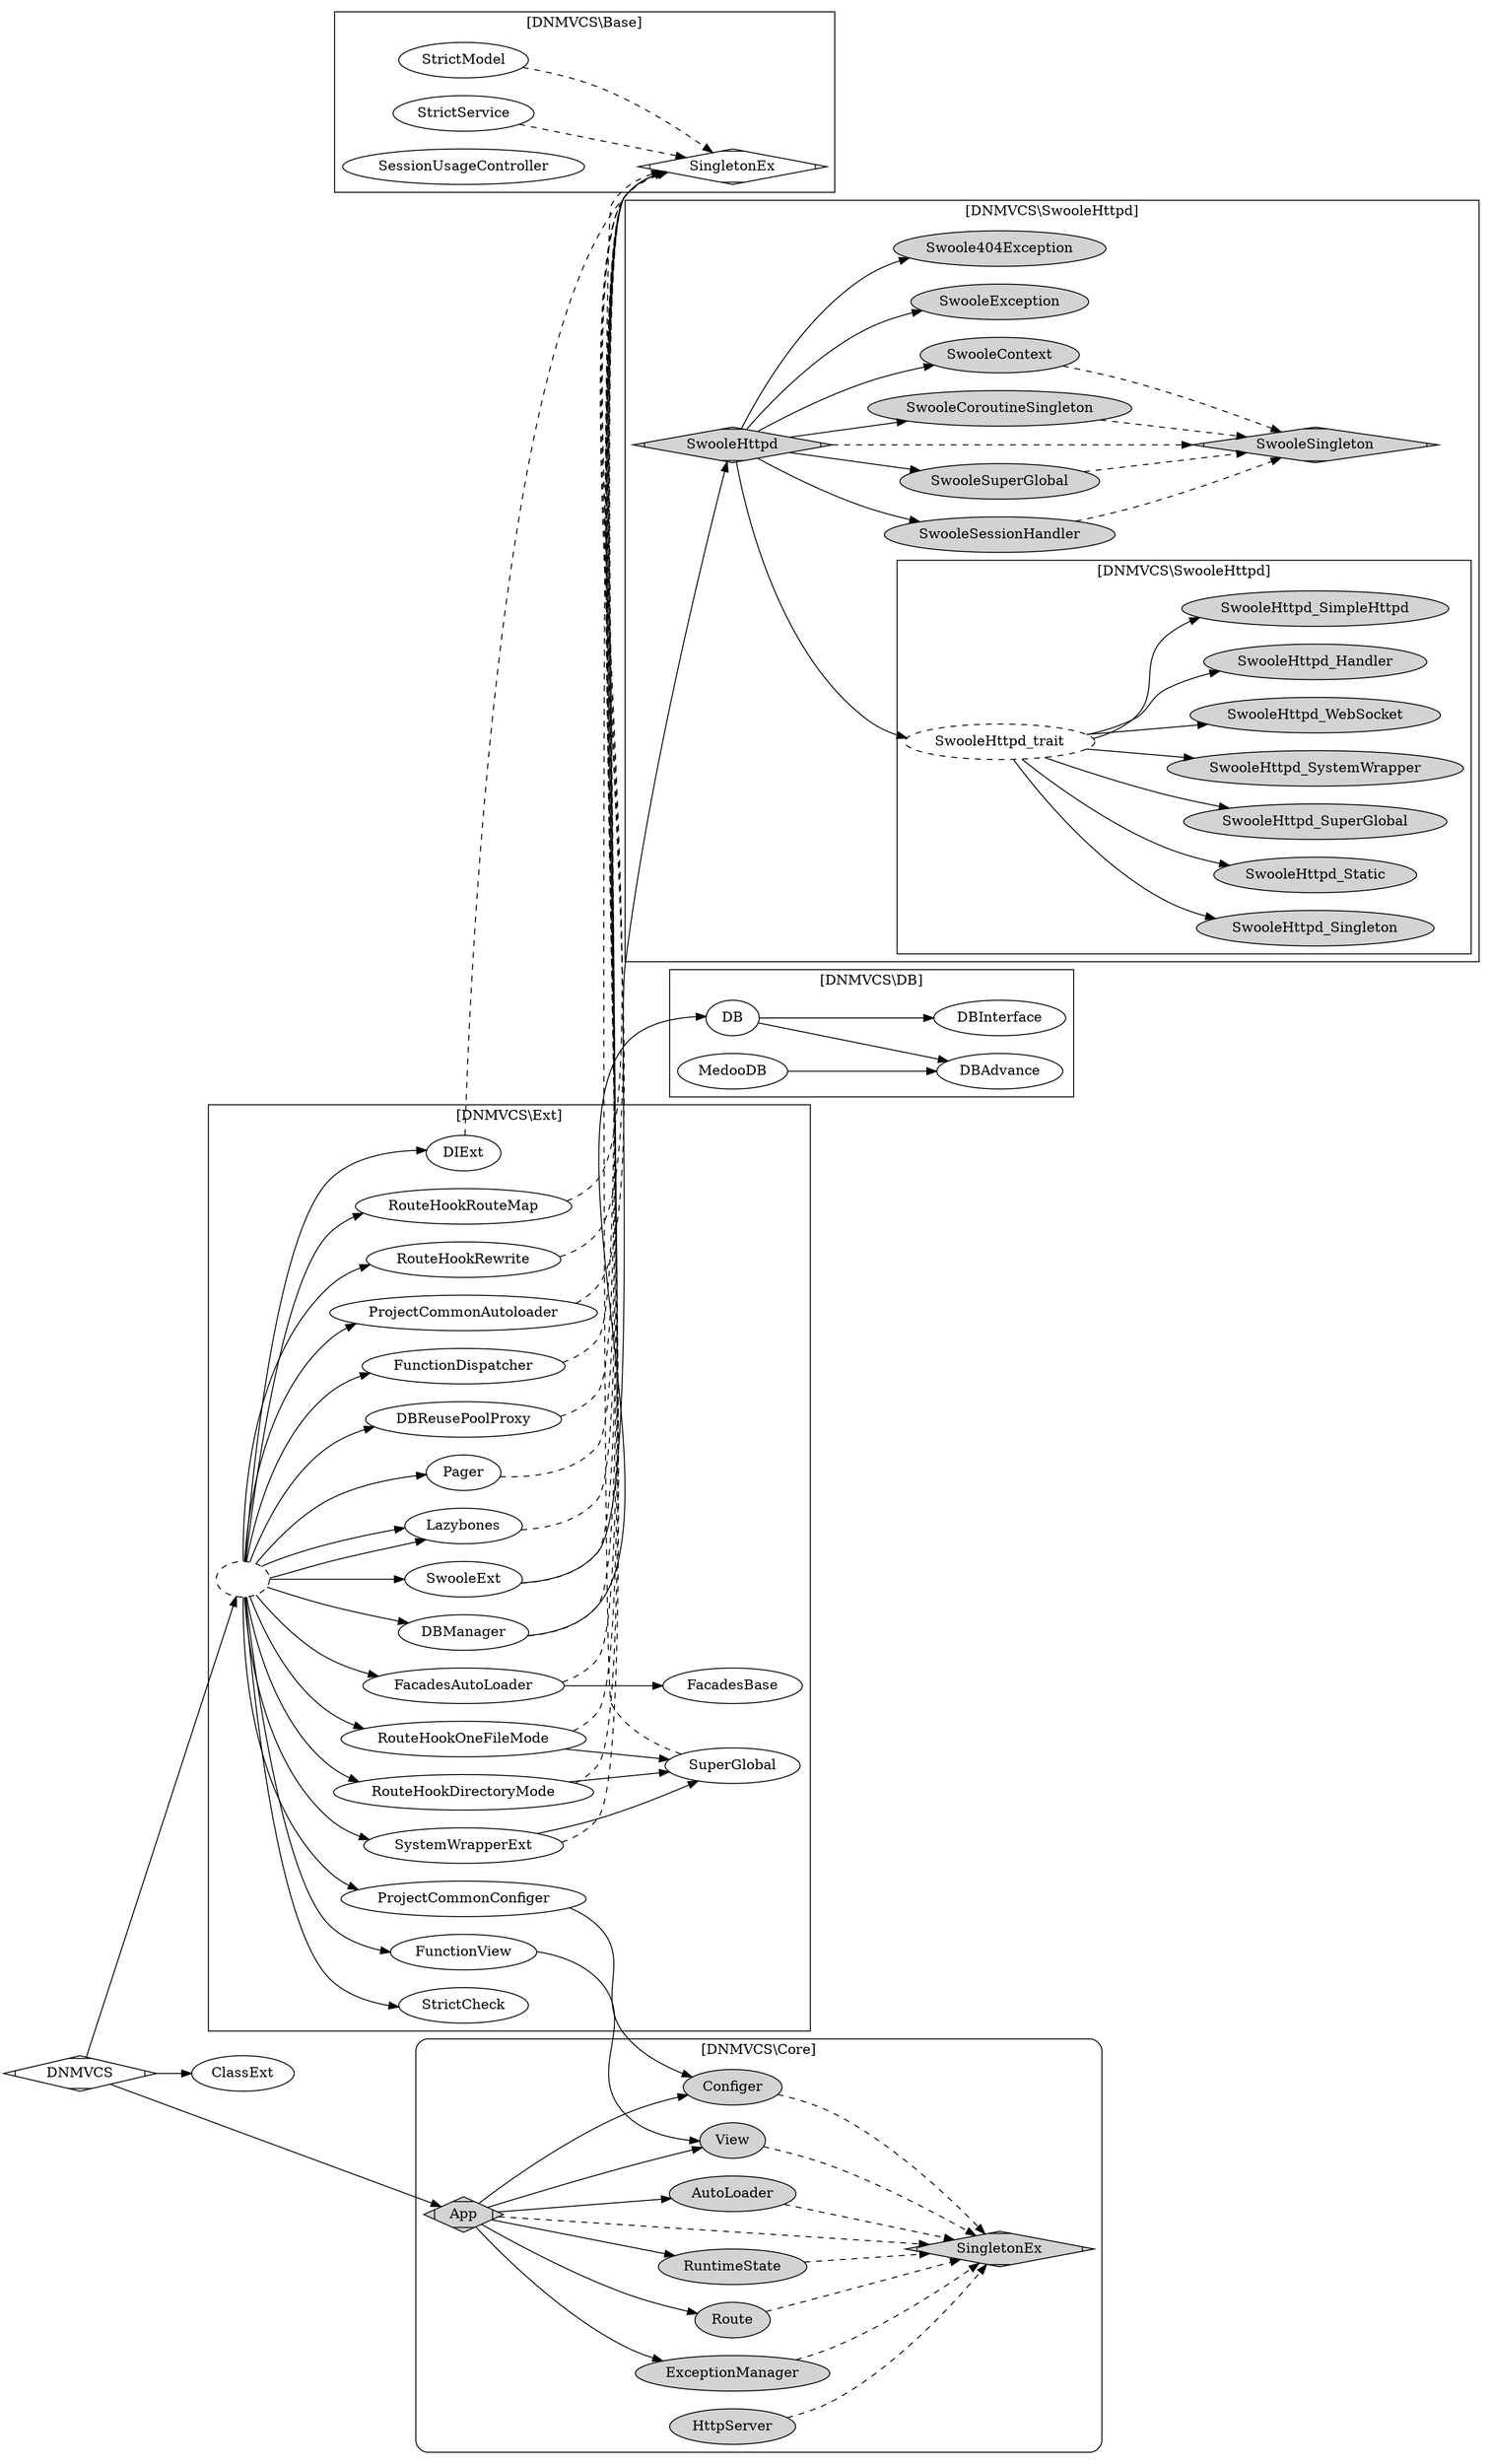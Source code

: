 digraph G{
/* This is a graphviz file */
graph [rankdir = "LR"];



SingletonEx;

subgraph cluster_Base {
    label = "[DNMVCS\\Base]";
StrictModel -> SingletonEx [style="dashed"]; 
StrictService -> SingletonEx [style="dashed"]; 
SessionUsageController;
}
subgraph cluster_SwooleHttpd {
    node [style=filled];
    label = "[DNMVCS\\SwooleHttpd]";

subgraph cluster_SwooleHttpd_trait {

SwooleHttpd_trait [style="dashed"];
SwooleHttpd_trait -> SwooleHttpd_SimpleHttpd;
SwooleHttpd_trait -> SwooleHttpd_Singleton;
SwooleHttpd_trait -> SwooleHttpd_Static;
SwooleHttpd_trait -> SwooleHttpd_SuperGlobal;
SwooleHttpd_trait -> SwooleHttpd_SystemWrapper;
SwooleHttpd_trait -> SwooleHttpd_WebSocket;
SwooleHttpd_trait -> SwooleHttpd_Handler;

}
SwooleHttpd -> SwooleHttpd_trait;

SwooleHttpd -> SwooleCoroutineSingleton;
SwooleHttpd -> SwooleContext;
SwooleHttpd -> SwooleException;
SwooleHttpd -> Swoole404Exception;

SwooleHttpd -> SwooleSessionHandler;
SwooleHttpd -> SwooleSuperGlobal;


SwooleHttpd -> SwooleSingleton [style="dashed"];
SwooleCoroutineSingleton -> SwooleSingleton [style="dashed"];
SwooleContext -> SwooleSingleton [style="dashed"];
SwooleSuperGlobal -> SwooleSingleton [style="dashed"];
SwooleSessionHandler -> SwooleSingleton [style="dashed"];

SwooleHttpd [label="SwooleHttpd";shape=Mdiamond];
SwooleSingleton [label="SwooleSingleton";shape=Mdiamond];

SwooleCoroutineSingleton [label="SwooleCoroutineSingleton"];
SwooleException [label="SwooleException"];
Swoole404Exception [label="Swoole404Exception"];
SwooleContext [label="SwooleContext"];
SwooleSuperGlobal [label="SwooleSuperGlobal"];
SwooleSessionHandler [label="SwooleSessionHandler"];

}
subgraph cluster_Core {
    style = "rounded";
    label = "[DNMVCS\\Core]";
    node [style=filled];
    
    Core_App -> Core_AutoLoader ;
    Core_App -> Core_ExceptionManager;
    Core_App -> Core_View;
    Core_App -> Core_Configer;
    Core_App -> Core_Route;
    Core_App -> Core_RuntimeState;
    
    Core_App -> Core_SingletonEx [style="dashed"];
    Core_AutoLoader -> Core_SingletonEx [style="dashed"];
    Core_ExceptionManager -> Core_SingletonEx [style="dashed"];
    Core_View -> Core_SingletonEx [style="dashed"];
    Core_Configer -> Core_SingletonEx [style="dashed"];
    Core_Route -> Core_SingletonEx [style="dashed"];
    Core_RuntimeState -> Core_SingletonEx [style="dashed"];
    
    Core_HttpServer -> Core_SingletonEx [style="dashed"];

    Core_App [label="App";shape=Mdiamond];
    Core_SingletonEx [label="SingletonEx";shape=Mdiamond];
    Core_AutoLoader [label="AutoLoader"];
    Core_ExceptionManager [label="ExceptionManager"];
    Core_View [label="View"];
    Core_Configer [label="Configer"];
    Core_Route [label="Route"];
    Core_RuntimeState [label="RuntimeState"];
    Core_HttpServer [label="HttpServer"];
}


subgraph cluster_DB {
    label = "[DNMVCS\\DB]";

DB_DB -> DB_DBAdvance;
DB_DB -> DB_DBInterface;
DB_MedooDB -> DB_DBAdvance;

DB_DB [label="DB"];
DB_DBAdvance [label="DBAdvance"];
DB_DBInterface [label="DBInterface"];
DB_MedooDB [label="MedooDB"];


}
subgraph cluster_Ext {
label = "[DNMVCS\\Ext]";

    Ext -> SwooleExt;
    Ext -> RouteHookRewrite;
    Ext -> RouteHookRouteMap;
    Ext -> DIExt;
    Ext -> StrictCheck;
    
    Ext -> SystemWrapperExt -> SuperGlobal;
    Ext -> DBManager -> DB_DB;
    
    Ext -> Lazybones;
    Ext -> Pager;


    SwooleExt-> SwooleHttpd;
    
    SwooleExt -> SingletonEx[style="dashed"]; 
    RouteHookRewrite -> SingletonEx[style="dashed"]; 
    RouteHookRouteMap -> SingletonEx [style="dashed"]; 
    SystemWrapperExt -> SingletonEx [style="dashed"]; 
    DBManager -> SingletonEx [style="dashed"]; 
    
    DIExt -> SingletonEx [style="dashed"]; 
    Lazybones -> SingletonEx [style="dashed"]; 
    
 


    Ext -> Lazybones;
    Ext -> DBReusePoolProxy; 
    Ext -> FunctionDispatcher;
    Ext -> ProjectCommonAutoloader;
    Ext -> FacadesAutoLoader;
    Ext -> RouteHookDirectoryMode;
    Ext -> RouteHookOneFileMode;
    Ext -> ProjectCommonConfiger -> Core_Configer;
    Ext -> FunctionView  -> Core_View;
    FacadesAutoLoader ->FacadesBase ;
    RouteHookDirectoryMode -> SuperGlobal;
    RouteHookOneFileMode -> SuperGlobal;

    DBReusePoolProxy ->  SingletonEx [style="dashed"];  
    FunctionDispatcher -> SingletonEx [style="dashed"]; 
    ProjectCommonAutoloader -> SingletonEx [style="dashed"]; 
    FacadesAutoLoader -> SingletonEx [style="dashed"]; 
    RouteHookDirectoryMode -> SingletonEx [style="dashed"]; 
    RouteHookOneFileMode -> SingletonEx [style="dashed"];

Pager -> SingletonEx [style="dashed"]; 

    Ext [label="";style="dashed"];

}



DNMVCS -> Core_App;
DNMVCS -> Ext;
DNMVCS -> ClassExt;

    DNMVCS [shape=Mdiamond];
    SingletonEx [shape=Mdiamond];
    SuperGlobal;
    
    SuperGlobal -> SingletonEx[style="dashed"]; 

}
